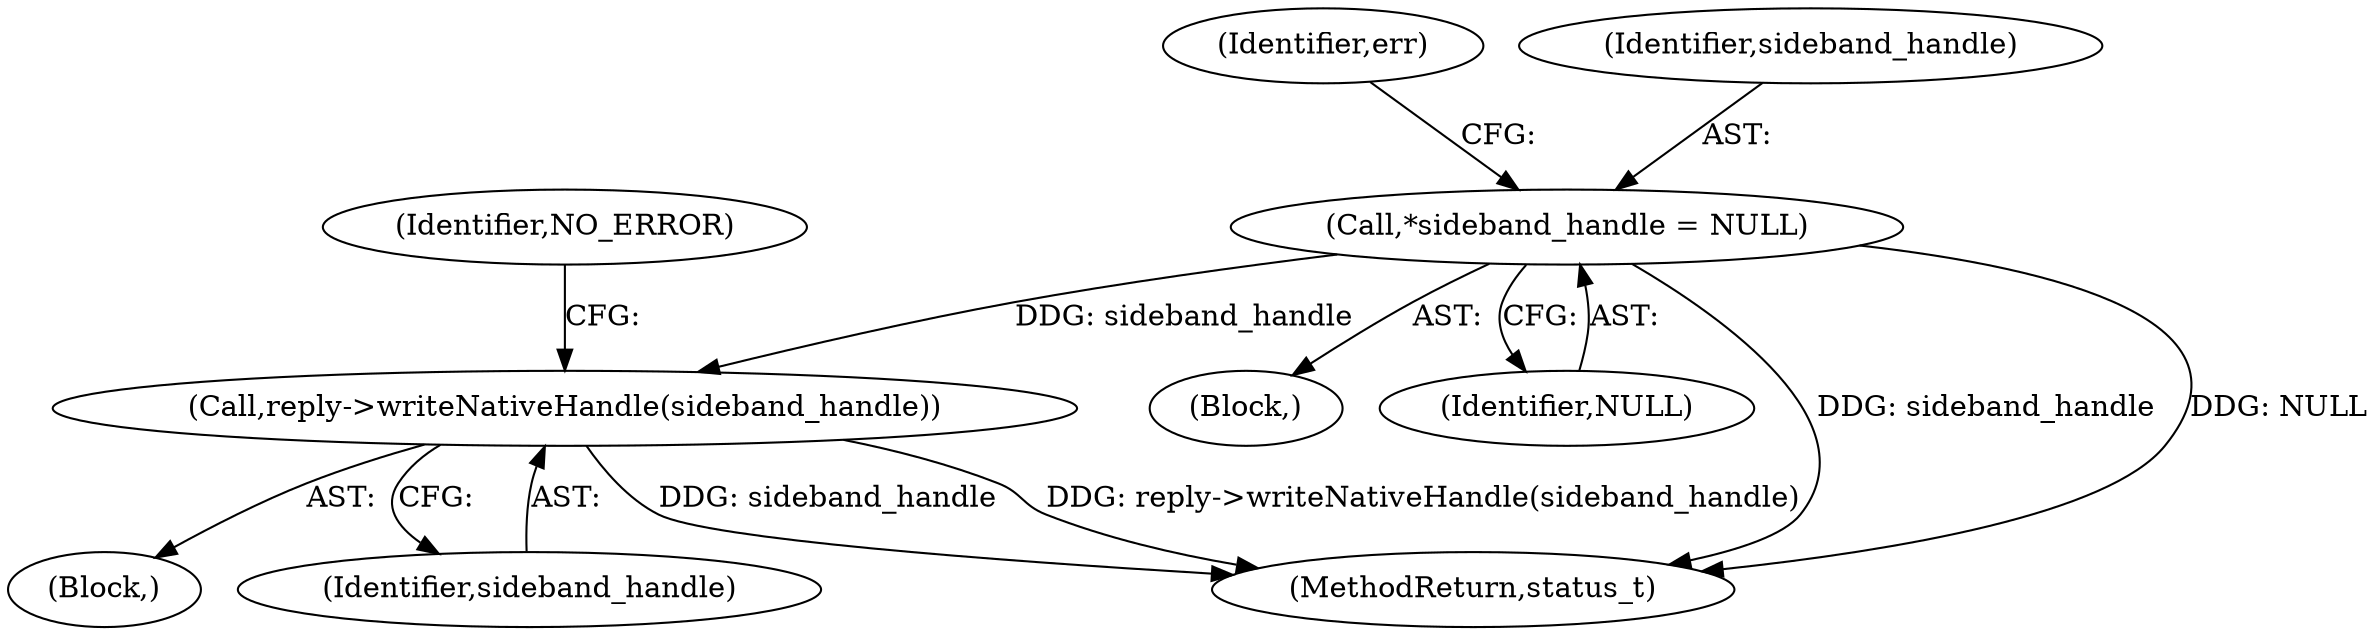 digraph "0_Android_1171e7c047bf79e7c93342bb6a812c9edd86aa84@pointer" {
"1000799" [label="(Call,*sideband_handle = NULL)"];
"1000819" [label="(Call,reply->writeNativeHandle(sideband_handle))"];
"1000799" [label="(Call,*sideband_handle = NULL)"];
"1000804" [label="(Identifier,err)"];
"1000773" [label="(Block,)"];
"1000800" [label="(Identifier,sideband_handle)"];
"1000818" [label="(Block,)"];
"1000820" [label="(Identifier,sideband_handle)"];
"1000801" [label="(Identifier,NULL)"];
"1000819" [label="(Call,reply->writeNativeHandle(sideband_handle))"];
"1001075" [label="(MethodReturn,status_t)"];
"1000822" [label="(Identifier,NO_ERROR)"];
"1000799" -> "1000773"  [label="AST: "];
"1000799" -> "1000801"  [label="CFG: "];
"1000800" -> "1000799"  [label="AST: "];
"1000801" -> "1000799"  [label="AST: "];
"1000804" -> "1000799"  [label="CFG: "];
"1000799" -> "1001075"  [label="DDG: sideband_handle"];
"1000799" -> "1001075"  [label="DDG: NULL"];
"1000799" -> "1000819"  [label="DDG: sideband_handle"];
"1000819" -> "1000818"  [label="AST: "];
"1000819" -> "1000820"  [label="CFG: "];
"1000820" -> "1000819"  [label="AST: "];
"1000822" -> "1000819"  [label="CFG: "];
"1000819" -> "1001075"  [label="DDG: sideband_handle"];
"1000819" -> "1001075"  [label="DDG: reply->writeNativeHandle(sideband_handle)"];
}
